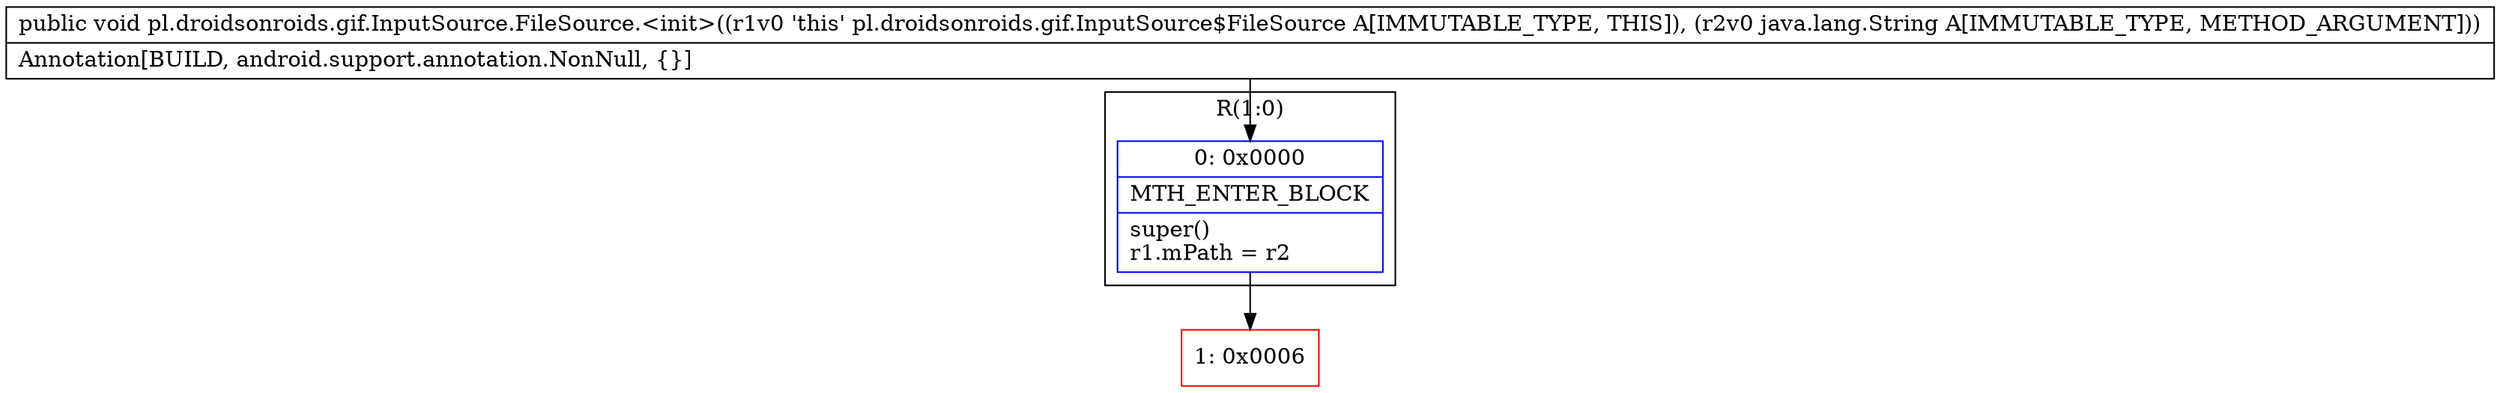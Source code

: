 digraph "CFG forpl.droidsonroids.gif.InputSource.FileSource.\<init\>(Ljava\/lang\/String;)V" {
subgraph cluster_Region_1336403601 {
label = "R(1:0)";
node [shape=record,color=blue];
Node_0 [shape=record,label="{0\:\ 0x0000|MTH_ENTER_BLOCK\l|super()\lr1.mPath = r2\l}"];
}
Node_1 [shape=record,color=red,label="{1\:\ 0x0006}"];
MethodNode[shape=record,label="{public void pl.droidsonroids.gif.InputSource.FileSource.\<init\>((r1v0 'this' pl.droidsonroids.gif.InputSource$FileSource A[IMMUTABLE_TYPE, THIS]), (r2v0 java.lang.String A[IMMUTABLE_TYPE, METHOD_ARGUMENT]))  | Annotation[BUILD, android.support.annotation.NonNull, \{\}]\l}"];
MethodNode -> Node_0;
Node_0 -> Node_1;
}

